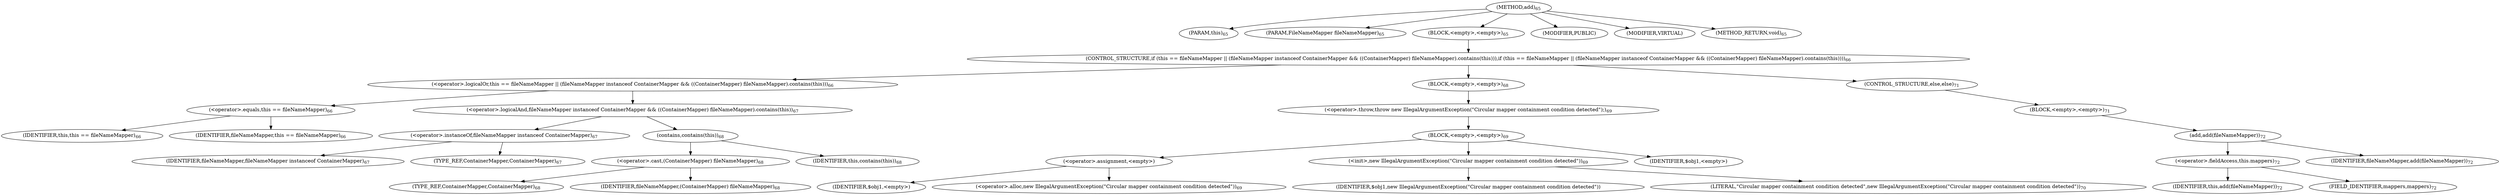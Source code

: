 digraph "add" {  
"51" [label = <(METHOD,add)<SUB>65</SUB>> ]
"8" [label = <(PARAM,this)<SUB>65</SUB>> ]
"52" [label = <(PARAM,FileNameMapper fileNameMapper)<SUB>65</SUB>> ]
"53" [label = <(BLOCK,&lt;empty&gt;,&lt;empty&gt;)<SUB>65</SUB>> ]
"54" [label = <(CONTROL_STRUCTURE,if (this == fileNameMapper || (fileNameMapper instanceof ContainerMapper &amp;&amp; ((ContainerMapper) fileNameMapper).contains(this))),if (this == fileNameMapper || (fileNameMapper instanceof ContainerMapper &amp;&amp; ((ContainerMapper) fileNameMapper).contains(this))))<SUB>66</SUB>> ]
"55" [label = <(&lt;operator&gt;.logicalOr,this == fileNameMapper || (fileNameMapper instanceof ContainerMapper &amp;&amp; ((ContainerMapper) fileNameMapper).contains(this)))<SUB>66</SUB>> ]
"56" [label = <(&lt;operator&gt;.equals,this == fileNameMapper)<SUB>66</SUB>> ]
"7" [label = <(IDENTIFIER,this,this == fileNameMapper)<SUB>66</SUB>> ]
"57" [label = <(IDENTIFIER,fileNameMapper,this == fileNameMapper)<SUB>66</SUB>> ]
"58" [label = <(&lt;operator&gt;.logicalAnd,fileNameMapper instanceof ContainerMapper &amp;&amp; ((ContainerMapper) fileNameMapper).contains(this))<SUB>67</SUB>> ]
"59" [label = <(&lt;operator&gt;.instanceOf,fileNameMapper instanceof ContainerMapper)<SUB>67</SUB>> ]
"60" [label = <(IDENTIFIER,fileNameMapper,fileNameMapper instanceof ContainerMapper)<SUB>67</SUB>> ]
"61" [label = <(TYPE_REF,ContainerMapper,ContainerMapper)<SUB>67</SUB>> ]
"62" [label = <(contains,contains(this))<SUB>68</SUB>> ]
"63" [label = <(&lt;operator&gt;.cast,(ContainerMapper) fileNameMapper)<SUB>68</SUB>> ]
"64" [label = <(TYPE_REF,ContainerMapper,ContainerMapper)<SUB>68</SUB>> ]
"65" [label = <(IDENTIFIER,fileNameMapper,(ContainerMapper) fileNameMapper)<SUB>68</SUB>> ]
"9" [label = <(IDENTIFIER,this,contains(this))<SUB>68</SUB>> ]
"66" [label = <(BLOCK,&lt;empty&gt;,&lt;empty&gt;)<SUB>68</SUB>> ]
"67" [label = <(&lt;operator&gt;.throw,throw new IllegalArgumentException(&quot;Circular mapper containment condition detected&quot;);)<SUB>69</SUB>> ]
"68" [label = <(BLOCK,&lt;empty&gt;,&lt;empty&gt;)<SUB>69</SUB>> ]
"69" [label = <(&lt;operator&gt;.assignment,&lt;empty&gt;)> ]
"70" [label = <(IDENTIFIER,$obj1,&lt;empty&gt;)> ]
"71" [label = <(&lt;operator&gt;.alloc,new IllegalArgumentException(&quot;Circular mapper containment condition detected&quot;))<SUB>69</SUB>> ]
"72" [label = <(&lt;init&gt;,new IllegalArgumentException(&quot;Circular mapper containment condition detected&quot;))<SUB>69</SUB>> ]
"73" [label = <(IDENTIFIER,$obj1,new IllegalArgumentException(&quot;Circular mapper containment condition detected&quot;))> ]
"74" [label = <(LITERAL,&quot;Circular mapper containment condition detected&quot;,new IllegalArgumentException(&quot;Circular mapper containment condition detected&quot;))<SUB>70</SUB>> ]
"75" [label = <(IDENTIFIER,$obj1,&lt;empty&gt;)> ]
"76" [label = <(CONTROL_STRUCTURE,else,else)<SUB>71</SUB>> ]
"77" [label = <(BLOCK,&lt;empty&gt;,&lt;empty&gt;)<SUB>71</SUB>> ]
"78" [label = <(add,add(fileNameMapper))<SUB>72</SUB>> ]
"79" [label = <(&lt;operator&gt;.fieldAccess,this.mappers)<SUB>72</SUB>> ]
"80" [label = <(IDENTIFIER,this,add(fileNameMapper))<SUB>72</SUB>> ]
"81" [label = <(FIELD_IDENTIFIER,mappers,mappers)<SUB>72</SUB>> ]
"82" [label = <(IDENTIFIER,fileNameMapper,add(fileNameMapper))<SUB>72</SUB>> ]
"83" [label = <(MODIFIER,PUBLIC)> ]
"84" [label = <(MODIFIER,VIRTUAL)> ]
"85" [label = <(METHOD_RETURN,void)<SUB>65</SUB>> ]
  "51" -> "8" 
  "51" -> "52" 
  "51" -> "53" 
  "51" -> "83" 
  "51" -> "84" 
  "51" -> "85" 
  "53" -> "54" 
  "54" -> "55" 
  "54" -> "66" 
  "54" -> "76" 
  "55" -> "56" 
  "55" -> "58" 
  "56" -> "7" 
  "56" -> "57" 
  "58" -> "59" 
  "58" -> "62" 
  "59" -> "60" 
  "59" -> "61" 
  "62" -> "63" 
  "62" -> "9" 
  "63" -> "64" 
  "63" -> "65" 
  "66" -> "67" 
  "67" -> "68" 
  "68" -> "69" 
  "68" -> "72" 
  "68" -> "75" 
  "69" -> "70" 
  "69" -> "71" 
  "72" -> "73" 
  "72" -> "74" 
  "76" -> "77" 
  "77" -> "78" 
  "78" -> "79" 
  "78" -> "82" 
  "79" -> "80" 
  "79" -> "81" 
}
